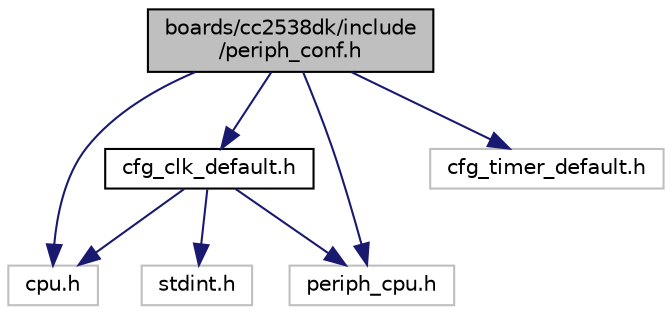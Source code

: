 digraph "boards/cc2538dk/include/periph_conf.h"
{
 // LATEX_PDF_SIZE
  edge [fontname="Helvetica",fontsize="10",labelfontname="Helvetica",labelfontsize="10"];
  node [fontname="Helvetica",fontsize="10",shape=record];
  Node1 [label="boards/cc2538dk/include\l/periph_conf.h",height=0.2,width=0.4,color="black", fillcolor="grey75", style="filled", fontcolor="black",tooltip="Peripheral MCU configuration for the CC2538DK board."];
  Node1 -> Node2 [color="midnightblue",fontsize="10",style="solid",fontname="Helvetica"];
  Node2 [label="cpu.h",height=0.2,width=0.4,color="grey75", fillcolor="white", style="filled",tooltip=" "];
  Node1 -> Node3 [color="midnightblue",fontsize="10",style="solid",fontname="Helvetica"];
  Node3 [label="periph_cpu.h",height=0.2,width=0.4,color="grey75", fillcolor="white", style="filled",tooltip=" "];
  Node1 -> Node4 [color="midnightblue",fontsize="10",style="solid",fontname="Helvetica"];
  Node4 [label="cfg_clk_default.h",height=0.2,width=0.4,color="black", fillcolor="white", style="filled",URL="$cfg__clk__default_8h.html",tooltip="Default clock configuration for cc2538 based boards."];
  Node4 -> Node5 [color="midnightblue",fontsize="10",style="solid",fontname="Helvetica"];
  Node5 [label="stdint.h",height=0.2,width=0.4,color="grey75", fillcolor="white", style="filled",tooltip=" "];
  Node4 -> Node2 [color="midnightblue",fontsize="10",style="solid",fontname="Helvetica"];
  Node4 -> Node3 [color="midnightblue",fontsize="10",style="solid",fontname="Helvetica"];
  Node1 -> Node6 [color="midnightblue",fontsize="10",style="solid",fontname="Helvetica"];
  Node6 [label="cfg_timer_default.h",height=0.2,width=0.4,color="grey75", fillcolor="white", style="filled",tooltip=" "];
}
